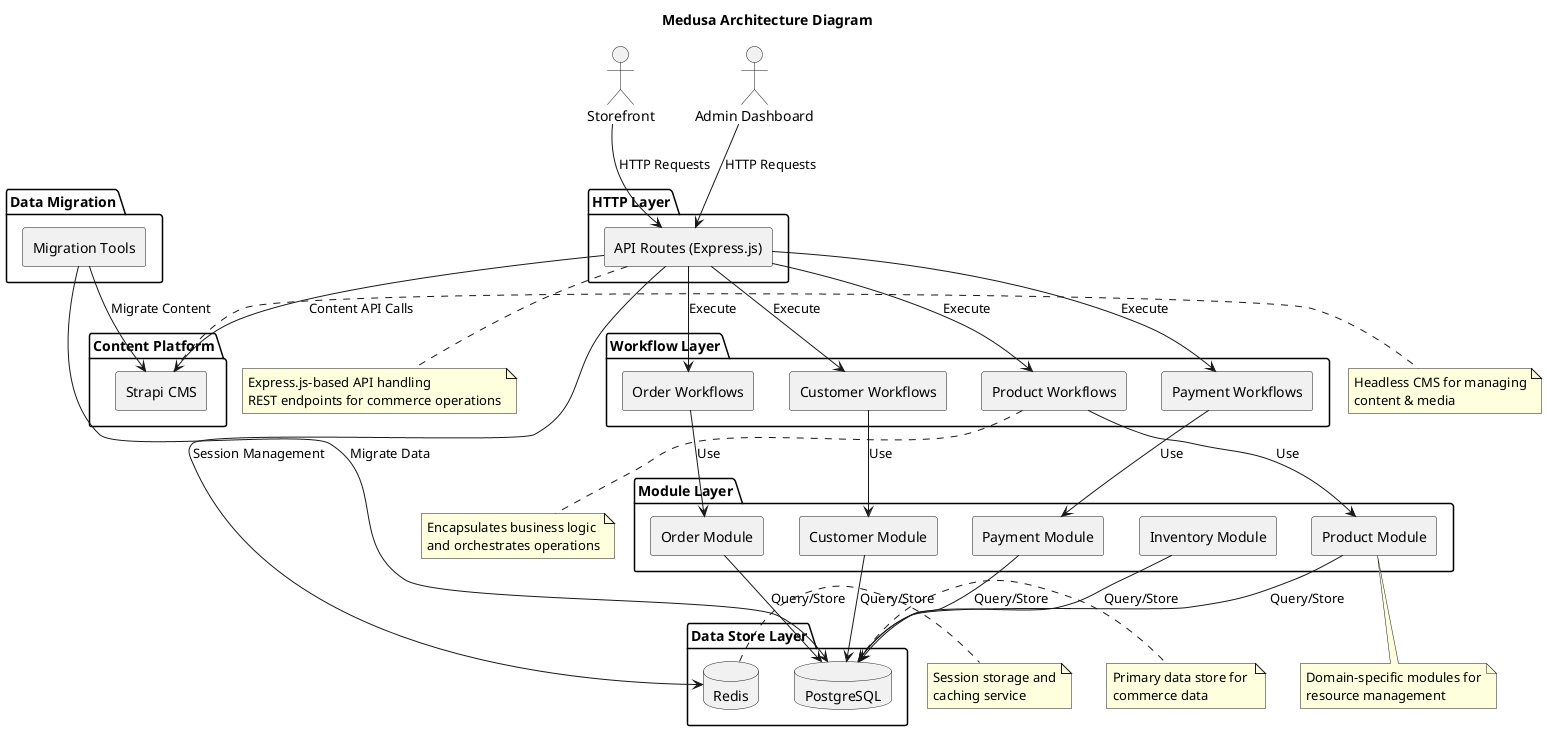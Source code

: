@startuml
title Medusa Architecture Diagram

' Styling
skinparam backgroundColor white
skinparam componentStyle rectangle

' Client Layer
actor "Storefront" as storefront
actor "Admin Dashboard" as admin

' HTTP Layer
package "HTTP Layer" {
  component "API Routes (Express.js)" as api
}
note bottom of api
  Express.js-based API handling
  REST endpoints for commerce operations
end note

' Workflow Layer
package "Workflow Layer" {
  component "Product Workflows" as product_wf
  component "Order Workflows" as order_wf
  component "Customer Workflows" as customer_wf
  component "Payment Workflows" as payment_wf
}
note bottom of product_wf
  Encapsulates business logic
  and orchestrates operations
end note

' Module Layer
package "Module Layer" {
  component "Product Module" as product_mod
  component "Order Module" as order_mod
  component "Customer Module" as customer_mod
  component "Payment Module" as payment_mod
  component "Inventory Module" as inventory_mod
}
note bottom of product_mod
  Domain-specific modules for
  resource management
end note

' Data Store Layer
package "Data Store Layer" {
  database "PostgreSQL" as postgres
  database "Redis" as redis
}
note right of postgres
  Primary data store for 
  commerce data
end note
note right of redis
  Session storage and
  caching service
end note

' Content Management
package "Content Platform" {
  component "Strapi CMS" as strapi
}
note right of strapi
  Headless CMS for managing
  content & media
end note

' Data Migration
package "Data Migration" {
  component "Migration Tools" as migration
}

' Connections
storefront --> api : HTTP Requests
admin --> api : HTTP Requests

api --> product_wf : Execute
api --> order_wf : Execute
api --> customer_wf : Execute
api --> payment_wf : Execute

product_wf --> product_mod : Use
order_wf --> order_mod : Use
customer_wf --> customer_mod : Use
payment_wf --> payment_mod : Use

product_mod --> postgres : Query/Store
order_mod --> postgres : Query/Store
customer_mod --> postgres : Query/Store
payment_mod --> postgres : Query/Store
inventory_mod --> postgres : Query/Store

api --> redis : Session Management
api --> strapi : Content API Calls

migration --> postgres : Migrate Data
migration --> strapi : Migrate Content

@enduml 